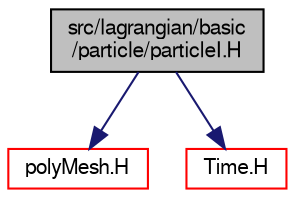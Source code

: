 digraph "src/lagrangian/basic/particle/particleI.H"
{
  bgcolor="transparent";
  edge [fontname="FreeSans",fontsize="10",labelfontname="FreeSans",labelfontsize="10"];
  node [fontname="FreeSans",fontsize="10",shape=record];
  Node1 [label="src/lagrangian/basic\l/particle/particleI.H",height=0.2,width=0.4,color="black", fillcolor="grey75", style="filled" fontcolor="black"];
  Node1 -> Node2 [color="midnightblue",fontsize="10",style="solid",fontname="FreeSans"];
  Node2 [label="polyMesh.H",height=0.2,width=0.4,color="red",URL="$a08169.html"];
  Node1 -> Node3 [color="midnightblue",fontsize="10",style="solid",fontname="FreeSans"];
  Node3 [label="Time.H",height=0.2,width=0.4,color="red",URL="$a07394.html"];
}

